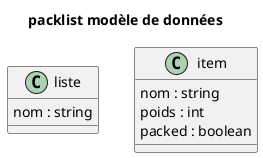@startuml
    Title packlist modèle de données
    class liste {
        nom : string
    }
    class item {
        nom : string
        poids : int
        packed : boolean
    }
@enduml